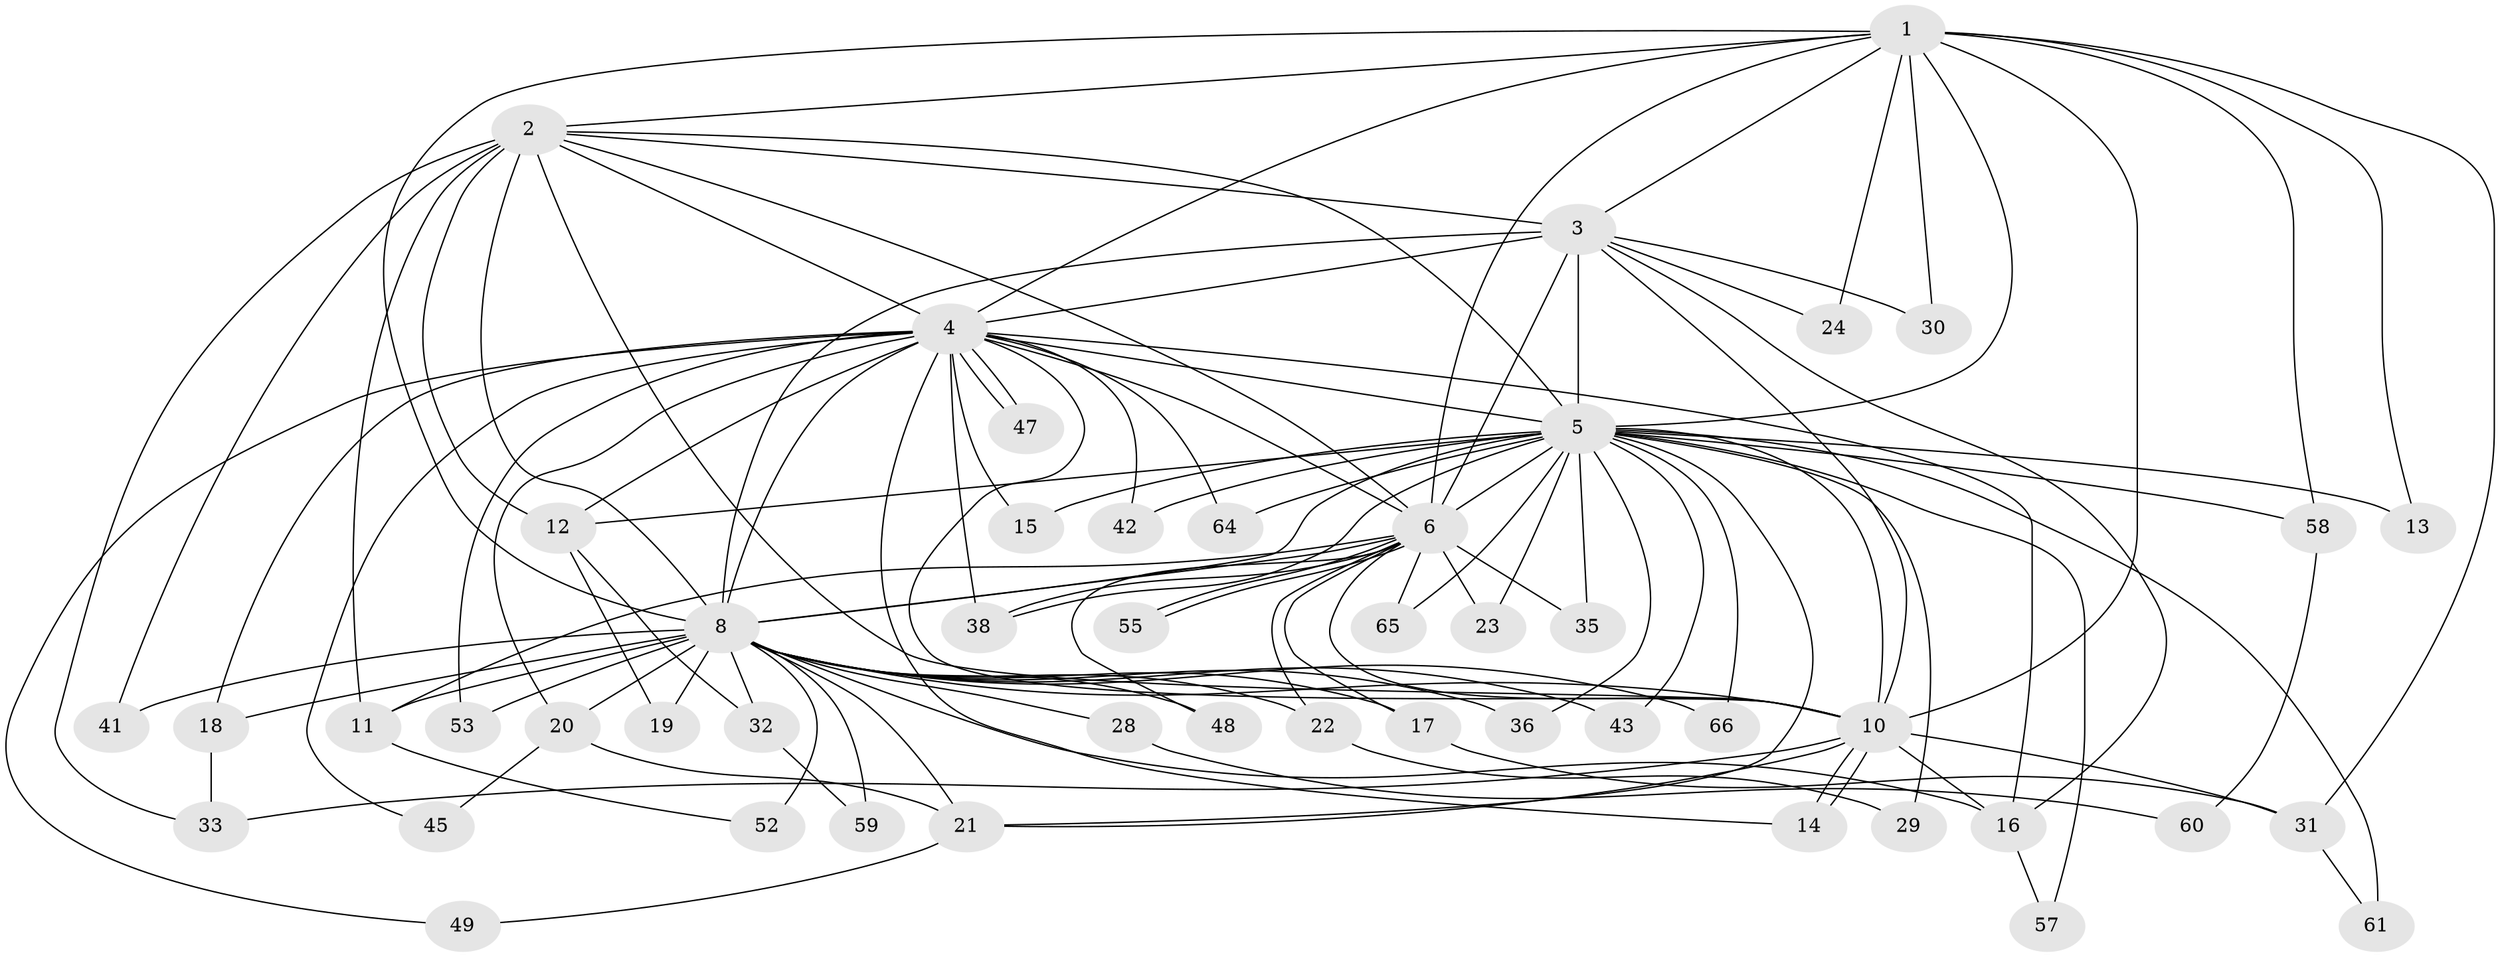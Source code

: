 // Generated by graph-tools (version 1.1) at 2025/51/02/27/25 19:51:47]
// undirected, 49 vertices, 119 edges
graph export_dot {
graph [start="1"]
  node [color=gray90,style=filled];
  1 [super="+44"];
  2 [super="+25"];
  3 [super="+63"];
  4 [super="+50"];
  5 [super="+7"];
  6 [super="+40"];
  8 [super="+9"];
  10 [super="+27"];
  11 [super="+34"];
  12 [super="+39"];
  13;
  14;
  15;
  16 [super="+62"];
  17;
  18;
  19;
  20 [super="+46"];
  21 [super="+37"];
  22 [super="+26"];
  23;
  24;
  28 [super="+56"];
  29;
  30;
  31;
  32;
  33 [super="+51"];
  35;
  36;
  38;
  41;
  42;
  43;
  45;
  47;
  48;
  49;
  52 [super="+54"];
  53;
  55;
  57;
  58;
  59;
  60;
  61;
  64;
  65;
  66;
  1 -- 2;
  1 -- 3;
  1 -- 4;
  1 -- 5 [weight=2];
  1 -- 6;
  1 -- 8 [weight=2];
  1 -- 10;
  1 -- 13;
  1 -- 24;
  1 -- 30;
  1 -- 58;
  1 -- 31;
  2 -- 3;
  2 -- 4;
  2 -- 5 [weight=2];
  2 -- 6;
  2 -- 8 [weight=3];
  2 -- 10 [weight=2];
  2 -- 11;
  2 -- 12;
  2 -- 41;
  2 -- 33;
  3 -- 4;
  3 -- 5 [weight=2];
  3 -- 6;
  3 -- 8 [weight=2];
  3 -- 10;
  3 -- 24;
  3 -- 30;
  3 -- 16;
  4 -- 5 [weight=2];
  4 -- 6;
  4 -- 8 [weight=2];
  4 -- 10;
  4 -- 15;
  4 -- 16;
  4 -- 18;
  4 -- 20;
  4 -- 38;
  4 -- 42;
  4 -- 45;
  4 -- 47;
  4 -- 47;
  4 -- 49;
  4 -- 64;
  4 -- 53;
  4 -- 14;
  4 -- 12;
  5 -- 6 [weight=2];
  5 -- 8 [weight=4];
  5 -- 10 [weight=2];
  5 -- 12;
  5 -- 23;
  5 -- 36;
  5 -- 42;
  5 -- 43;
  5 -- 58;
  5 -- 64;
  5 -- 65;
  5 -- 66;
  5 -- 13;
  5 -- 15;
  5 -- 21;
  5 -- 29;
  5 -- 35;
  5 -- 38;
  5 -- 57;
  5 -- 61;
  6 -- 8 [weight=2];
  6 -- 10;
  6 -- 17;
  6 -- 22;
  6 -- 23;
  6 -- 35;
  6 -- 48;
  6 -- 55;
  6 -- 55;
  6 -- 65;
  6 -- 38;
  6 -- 11;
  8 -- 10 [weight=2];
  8 -- 20;
  8 -- 28 [weight=3];
  8 -- 36;
  8 -- 43;
  8 -- 48;
  8 -- 59;
  8 -- 66;
  8 -- 11;
  8 -- 17;
  8 -- 18;
  8 -- 19;
  8 -- 21;
  8 -- 22 [weight=2];
  8 -- 32;
  8 -- 41;
  8 -- 52 [weight=2];
  8 -- 53;
  8 -- 16;
  10 -- 14;
  10 -- 14;
  10 -- 16;
  10 -- 31;
  10 -- 33;
  10 -- 21;
  11 -- 52;
  12 -- 19;
  12 -- 32;
  16 -- 57;
  17 -- 31;
  18 -- 33;
  20 -- 45;
  20 -- 21;
  21 -- 49;
  22 -- 29;
  28 -- 60;
  31 -- 61;
  32 -- 59;
  58 -- 60;
}
